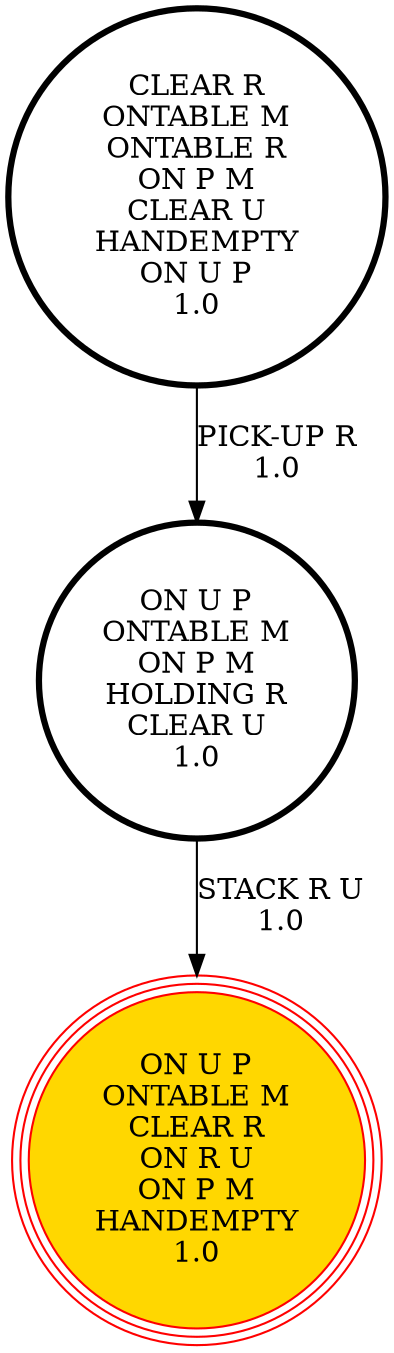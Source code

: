 digraph {
"ON U P\nONTABLE M\nON P M\nHOLDING R\nCLEAR U\n1.0\n" -> "ON U P\nONTABLE M\nCLEAR R\nON R U\nON P M\nHANDEMPTY\n1.0\n"[label="STACK R U\n1.0\n"];
"CLEAR R\nONTABLE M\nONTABLE R\nON P M\nCLEAR U\nHANDEMPTY\nON U P\n1.0\n" -> "ON U P\nONTABLE M\nON P M\nHOLDING R\nCLEAR U\n1.0\n"[label="PICK-UP R\n1.0\n"];
"ON U P\nONTABLE M\nCLEAR R\nON R U\nON P M\nHANDEMPTY\n1.0\n" [shape=circle, style=filled color=red, fillcolor=gold, peripheries=3];
"ON U P\nONTABLE M\nON P M\nHOLDING R\nCLEAR U\n1.0\n" [shape=circle, penwidth=3];
"ON U P\nONTABLE M\nCLEAR R\nON R U\nON P M\nHANDEMPTY\n1.0\n" [shape=circle, style=filled color=red, fillcolor=gold, peripheries=3];
"CLEAR R\nONTABLE M\nONTABLE R\nON P M\nCLEAR U\nHANDEMPTY\nON U P\n1.0\n" [shape=circle, penwidth=3];
}
